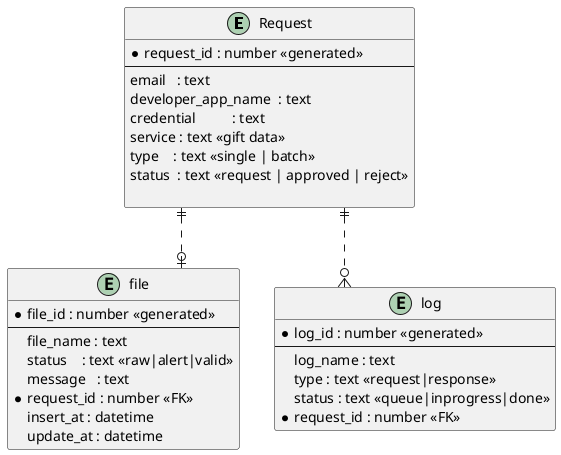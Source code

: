 @startuml

' hide the spot
' hide circle

' avoid problems with angled crows feet
skinparam linetype ortho

entity "Request" as request {
  *request_id : number <<generated>>
  --
  email   : text
  developer_app_name  : text
  credential          : text 
  service : text << gift data >>
  type    : text << single | batch >>
  status  : text << request | approved | reject >>
  
}

entity "file" as file {
  *file_id : number <<generated>>
  --
  file_name : text
  status    : text <<raw|alert|valid>>
  message   : text 
  *request_id : number <<FK>>
  insert_at : datetime
  update_at : datetime
}

entity "log" as log {
  *log_id : number <<generated>>
  --
  log_name : text
  type : text <<request|response>>
  status : text <<queue|inprogress|done>>
  *request_id : number <<FK>>
}

request ||..o| file
request ||..o{ log

@enduml
